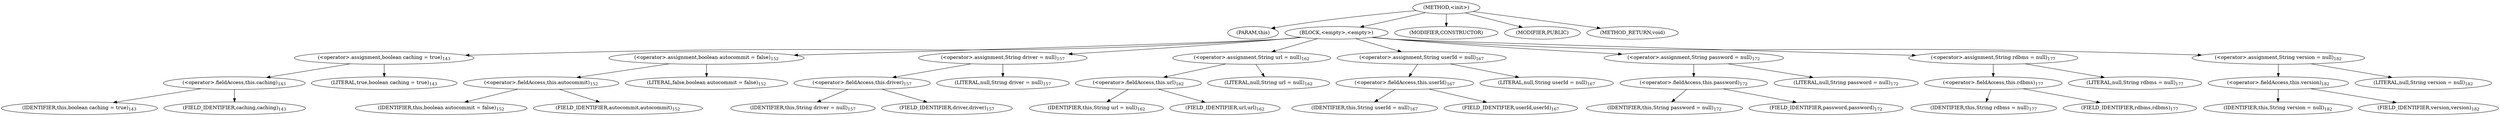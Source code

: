 digraph "&lt;init&gt;" {  
"795" [label = <(METHOD,&lt;init&gt;)> ]
"796" [label = <(PARAM,this)> ]
"797" [label = <(BLOCK,&lt;empty&gt;,&lt;empty&gt;)> ]
"798" [label = <(&lt;operator&gt;.assignment,boolean caching = true)<SUB>143</SUB>> ]
"799" [label = <(&lt;operator&gt;.fieldAccess,this.caching)<SUB>143</SUB>> ]
"800" [label = <(IDENTIFIER,this,boolean caching = true)<SUB>143</SUB>> ]
"801" [label = <(FIELD_IDENTIFIER,caching,caching)<SUB>143</SUB>> ]
"802" [label = <(LITERAL,true,boolean caching = true)<SUB>143</SUB>> ]
"803" [label = <(&lt;operator&gt;.assignment,boolean autocommit = false)<SUB>152</SUB>> ]
"804" [label = <(&lt;operator&gt;.fieldAccess,this.autocommit)<SUB>152</SUB>> ]
"805" [label = <(IDENTIFIER,this,boolean autocommit = false)<SUB>152</SUB>> ]
"806" [label = <(FIELD_IDENTIFIER,autocommit,autocommit)<SUB>152</SUB>> ]
"807" [label = <(LITERAL,false,boolean autocommit = false)<SUB>152</SUB>> ]
"808" [label = <(&lt;operator&gt;.assignment,String driver = null)<SUB>157</SUB>> ]
"809" [label = <(&lt;operator&gt;.fieldAccess,this.driver)<SUB>157</SUB>> ]
"810" [label = <(IDENTIFIER,this,String driver = null)<SUB>157</SUB>> ]
"811" [label = <(FIELD_IDENTIFIER,driver,driver)<SUB>157</SUB>> ]
"812" [label = <(LITERAL,null,String driver = null)<SUB>157</SUB>> ]
"813" [label = <(&lt;operator&gt;.assignment,String url = null)<SUB>162</SUB>> ]
"814" [label = <(&lt;operator&gt;.fieldAccess,this.url)<SUB>162</SUB>> ]
"815" [label = <(IDENTIFIER,this,String url = null)<SUB>162</SUB>> ]
"816" [label = <(FIELD_IDENTIFIER,url,url)<SUB>162</SUB>> ]
"817" [label = <(LITERAL,null,String url = null)<SUB>162</SUB>> ]
"818" [label = <(&lt;operator&gt;.assignment,String userId = null)<SUB>167</SUB>> ]
"819" [label = <(&lt;operator&gt;.fieldAccess,this.userId)<SUB>167</SUB>> ]
"820" [label = <(IDENTIFIER,this,String userId = null)<SUB>167</SUB>> ]
"821" [label = <(FIELD_IDENTIFIER,userId,userId)<SUB>167</SUB>> ]
"822" [label = <(LITERAL,null,String userId = null)<SUB>167</SUB>> ]
"823" [label = <(&lt;operator&gt;.assignment,String password = null)<SUB>172</SUB>> ]
"824" [label = <(&lt;operator&gt;.fieldAccess,this.password)<SUB>172</SUB>> ]
"825" [label = <(IDENTIFIER,this,String password = null)<SUB>172</SUB>> ]
"826" [label = <(FIELD_IDENTIFIER,password,password)<SUB>172</SUB>> ]
"827" [label = <(LITERAL,null,String password = null)<SUB>172</SUB>> ]
"828" [label = <(&lt;operator&gt;.assignment,String rdbms = null)<SUB>177</SUB>> ]
"829" [label = <(&lt;operator&gt;.fieldAccess,this.rdbms)<SUB>177</SUB>> ]
"830" [label = <(IDENTIFIER,this,String rdbms = null)<SUB>177</SUB>> ]
"831" [label = <(FIELD_IDENTIFIER,rdbms,rdbms)<SUB>177</SUB>> ]
"832" [label = <(LITERAL,null,String rdbms = null)<SUB>177</SUB>> ]
"833" [label = <(&lt;operator&gt;.assignment,String version = null)<SUB>182</SUB>> ]
"834" [label = <(&lt;operator&gt;.fieldAccess,this.version)<SUB>182</SUB>> ]
"835" [label = <(IDENTIFIER,this,String version = null)<SUB>182</SUB>> ]
"836" [label = <(FIELD_IDENTIFIER,version,version)<SUB>182</SUB>> ]
"837" [label = <(LITERAL,null,String version = null)<SUB>182</SUB>> ]
"838" [label = <(MODIFIER,CONSTRUCTOR)> ]
"839" [label = <(MODIFIER,PUBLIC)> ]
"840" [label = <(METHOD_RETURN,void)> ]
  "795" -> "796" 
  "795" -> "797" 
  "795" -> "838" 
  "795" -> "839" 
  "795" -> "840" 
  "797" -> "798" 
  "797" -> "803" 
  "797" -> "808" 
  "797" -> "813" 
  "797" -> "818" 
  "797" -> "823" 
  "797" -> "828" 
  "797" -> "833" 
  "798" -> "799" 
  "798" -> "802" 
  "799" -> "800" 
  "799" -> "801" 
  "803" -> "804" 
  "803" -> "807" 
  "804" -> "805" 
  "804" -> "806" 
  "808" -> "809" 
  "808" -> "812" 
  "809" -> "810" 
  "809" -> "811" 
  "813" -> "814" 
  "813" -> "817" 
  "814" -> "815" 
  "814" -> "816" 
  "818" -> "819" 
  "818" -> "822" 
  "819" -> "820" 
  "819" -> "821" 
  "823" -> "824" 
  "823" -> "827" 
  "824" -> "825" 
  "824" -> "826" 
  "828" -> "829" 
  "828" -> "832" 
  "829" -> "830" 
  "829" -> "831" 
  "833" -> "834" 
  "833" -> "837" 
  "834" -> "835" 
  "834" -> "836" 
}
